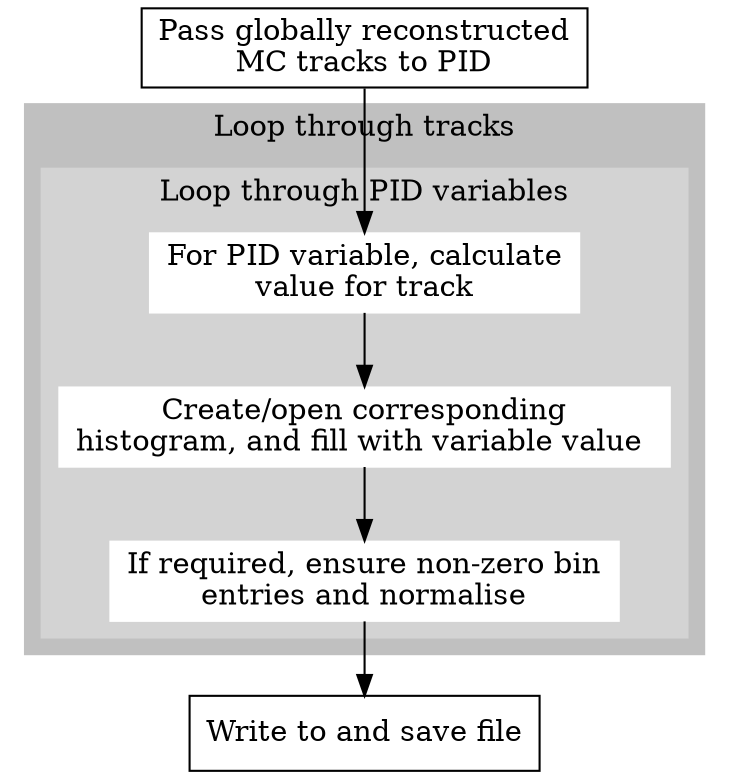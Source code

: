 digraph pdfflow {
subgraph cluster0 {
style=filled;
color=grey;
subgraph cluster1 {
node [style=filled,color=white];
style=filled;
color=lightgrey;
b1 -> b2 -> b3;
b1 [shape=box,label="For PID variable, calculate\nvalue for track"];
b2 [shape=box,label="Create/open corresponding\nhistogram, and fill with variable value "];
b3 [shape=box,label="If required, ensure non-zero bin\nentries and normalise"];
label="Loop through PID variables";
}
label="Loop through tracks";
}
b0 -> b1;
b3 -> b4;
b0 [shape=box,label="Pass globally reconstructed\nMC tracks to PID"];
b4 [shape=box,label="Write to and save file"];
}
